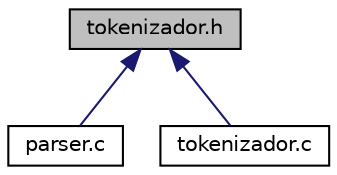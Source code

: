digraph "tokenizador.h"
{
 // LATEX_PDF_SIZE
  edge [fontname="Helvetica",fontsize="10",labelfontname="Helvetica",labelfontsize="10"];
  node [fontname="Helvetica",fontsize="10",shape=record];
  Node1 [label="tokenizador.h",height=0.2,width=0.4,color="black", fillcolor="grey75", style="filled", fontcolor="black",tooltip=" "];
  Node1 -> Node2 [dir="back",color="midnightblue",fontsize="10",style="solid"];
  Node2 [label="parser.c",height=0.2,width=0.4,color="black", fillcolor="white", style="filled",URL="$parser_8c.html",tooltip=" "];
  Node1 -> Node3 [dir="back",color="midnightblue",fontsize="10",style="solid"];
  Node3 [label="tokenizador.c",height=0.2,width=0.4,color="black", fillcolor="white", style="filled",URL="$tokenizador_8c.html",tooltip=" "];
}
